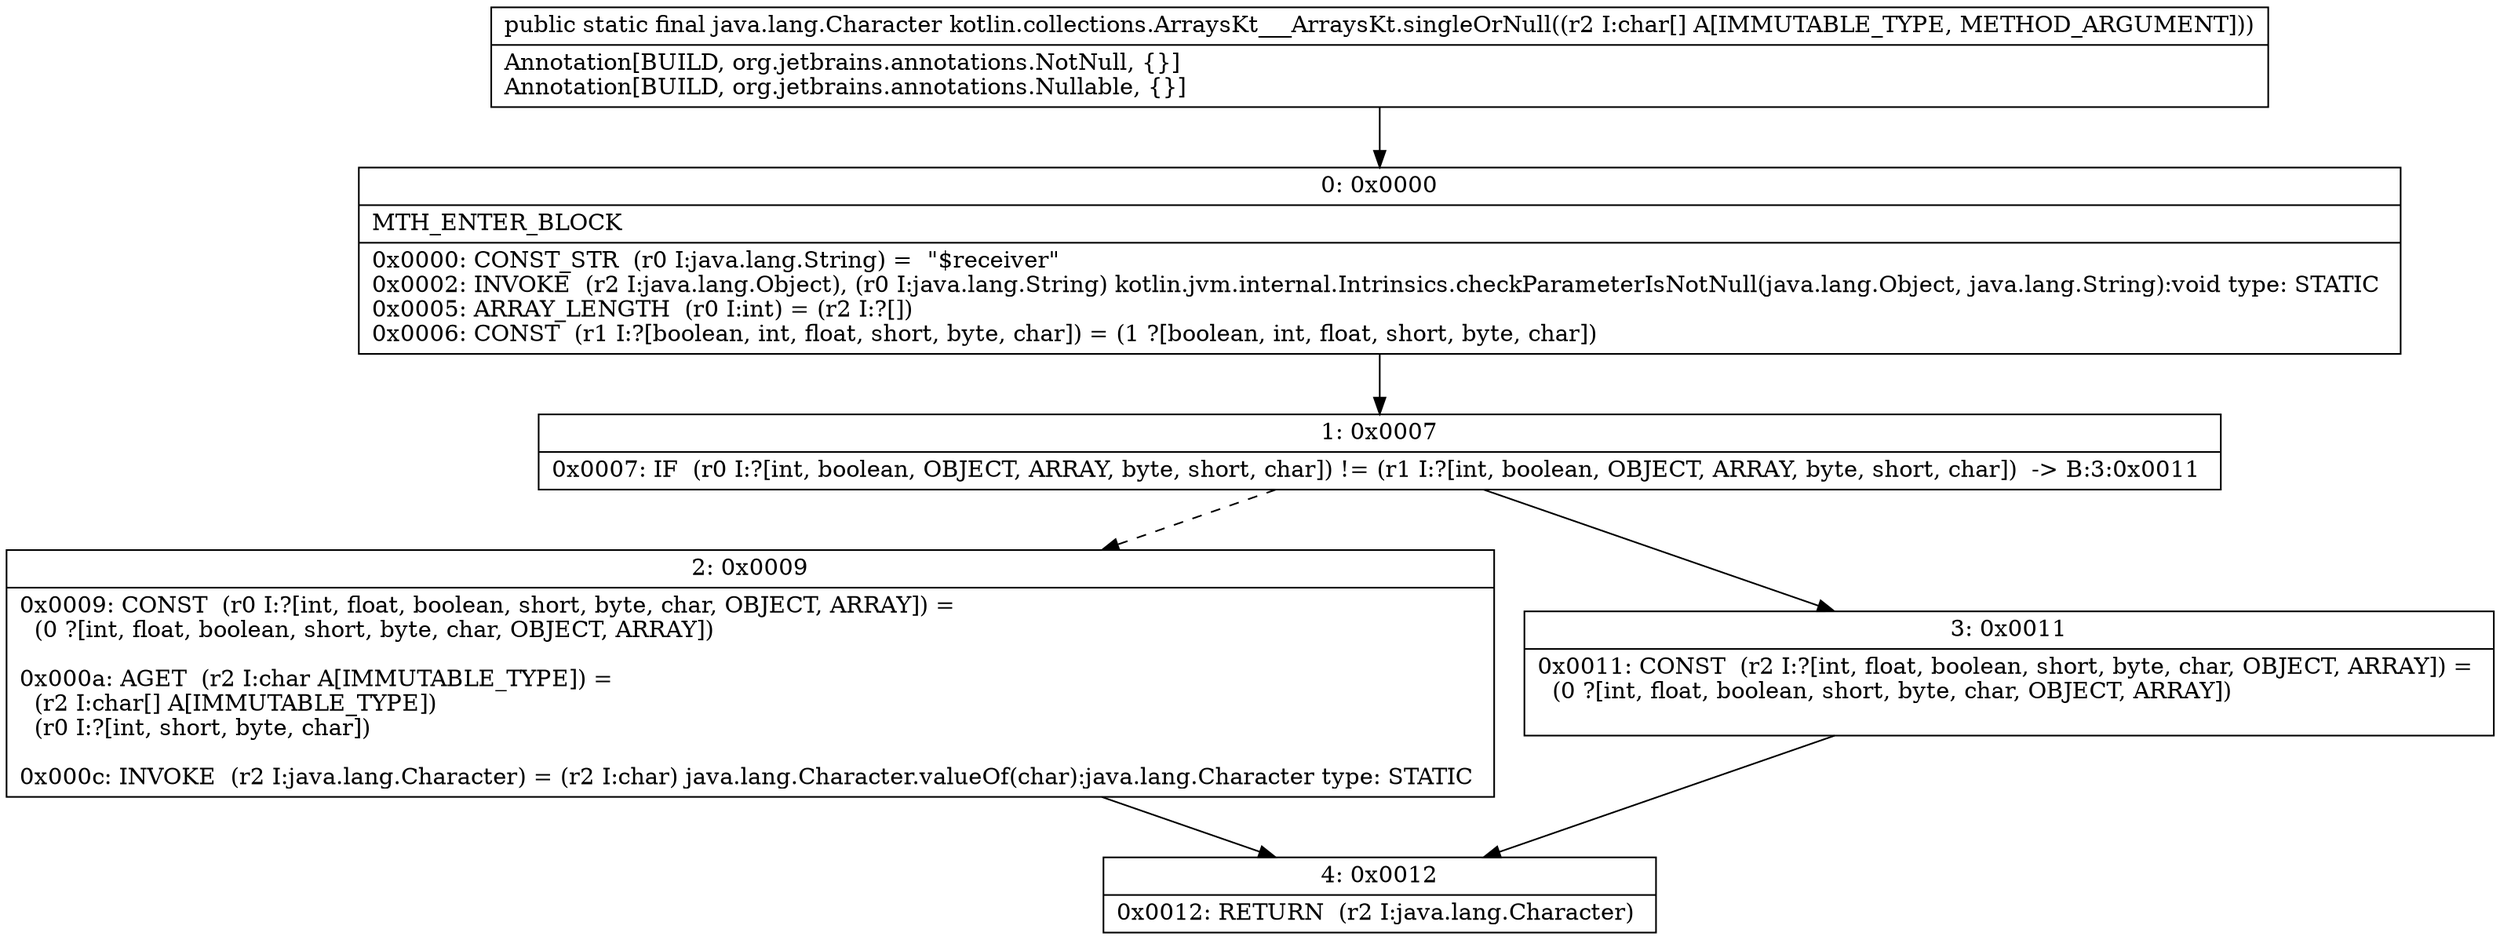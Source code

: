digraph "CFG forkotlin.collections.ArraysKt___ArraysKt.singleOrNull([C)Ljava\/lang\/Character;" {
Node_0 [shape=record,label="{0\:\ 0x0000|MTH_ENTER_BLOCK\l|0x0000: CONST_STR  (r0 I:java.lang.String) =  \"$receiver\" \l0x0002: INVOKE  (r2 I:java.lang.Object), (r0 I:java.lang.String) kotlin.jvm.internal.Intrinsics.checkParameterIsNotNull(java.lang.Object, java.lang.String):void type: STATIC \l0x0005: ARRAY_LENGTH  (r0 I:int) = (r2 I:?[]) \l0x0006: CONST  (r1 I:?[boolean, int, float, short, byte, char]) = (1 ?[boolean, int, float, short, byte, char]) \l}"];
Node_1 [shape=record,label="{1\:\ 0x0007|0x0007: IF  (r0 I:?[int, boolean, OBJECT, ARRAY, byte, short, char]) != (r1 I:?[int, boolean, OBJECT, ARRAY, byte, short, char])  \-\> B:3:0x0011 \l}"];
Node_2 [shape=record,label="{2\:\ 0x0009|0x0009: CONST  (r0 I:?[int, float, boolean, short, byte, char, OBJECT, ARRAY]) = \l  (0 ?[int, float, boolean, short, byte, char, OBJECT, ARRAY])\l \l0x000a: AGET  (r2 I:char A[IMMUTABLE_TYPE]) = \l  (r2 I:char[] A[IMMUTABLE_TYPE])\l  (r0 I:?[int, short, byte, char])\l \l0x000c: INVOKE  (r2 I:java.lang.Character) = (r2 I:char) java.lang.Character.valueOf(char):java.lang.Character type: STATIC \l}"];
Node_3 [shape=record,label="{3\:\ 0x0011|0x0011: CONST  (r2 I:?[int, float, boolean, short, byte, char, OBJECT, ARRAY]) = \l  (0 ?[int, float, boolean, short, byte, char, OBJECT, ARRAY])\l \l}"];
Node_4 [shape=record,label="{4\:\ 0x0012|0x0012: RETURN  (r2 I:java.lang.Character) \l}"];
MethodNode[shape=record,label="{public static final java.lang.Character kotlin.collections.ArraysKt___ArraysKt.singleOrNull((r2 I:char[] A[IMMUTABLE_TYPE, METHOD_ARGUMENT]))  | Annotation[BUILD, org.jetbrains.annotations.NotNull, \{\}]\lAnnotation[BUILD, org.jetbrains.annotations.Nullable, \{\}]\l}"];
MethodNode -> Node_0;
Node_0 -> Node_1;
Node_1 -> Node_2[style=dashed];
Node_1 -> Node_3;
Node_2 -> Node_4;
Node_3 -> Node_4;
}

